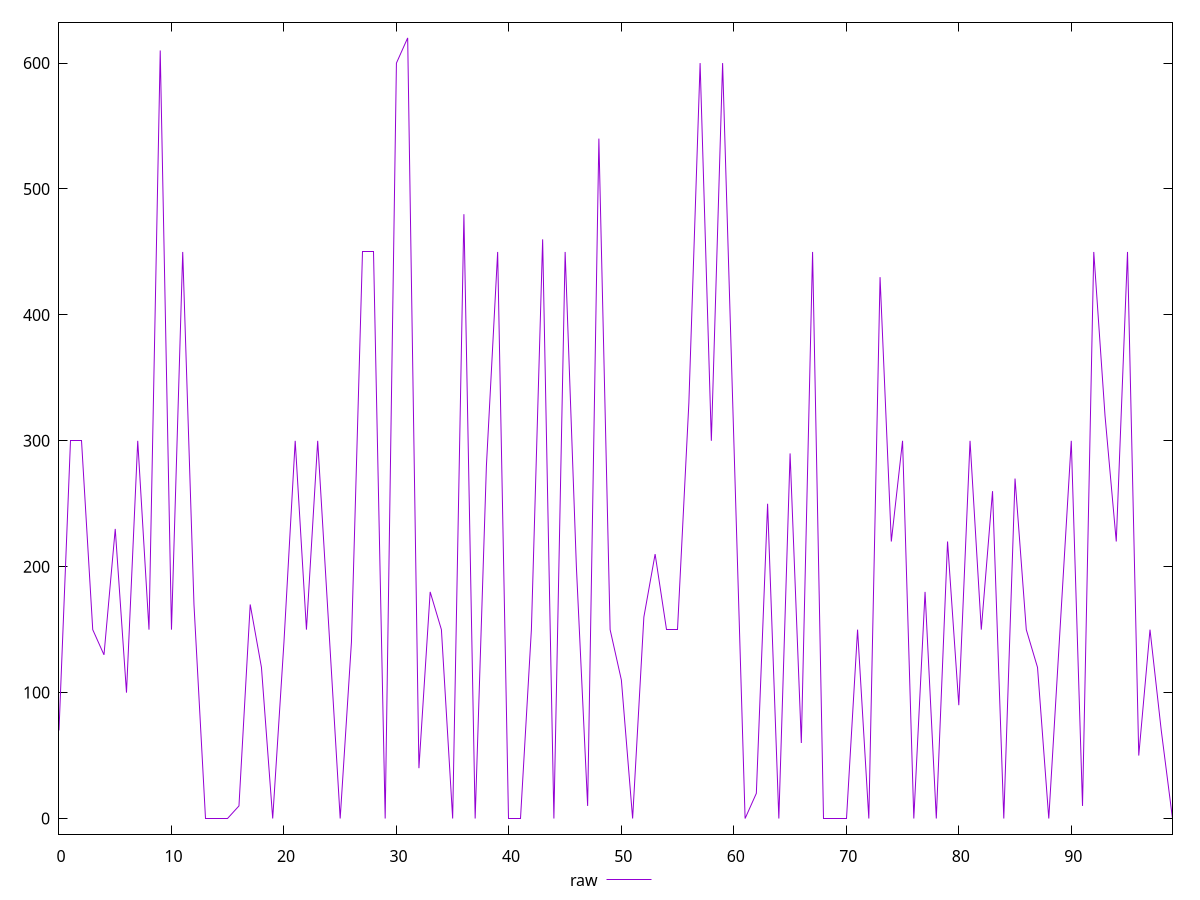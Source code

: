 reset

$raw <<EOF
0 70
1 300
2 300
3 150
4 130
5 230
6 100
7 300
8 150
9 610
10 150
11 450
12 170
13 0
14 0
15 0
16 10
17 170
18 120
19 0
20 140
21 300
22 150
23 300
24 150
25 0
26 140
27 450
28 450
29 0
30 600
31 620
32 40
33 180
34 150
35 0
36 480
37 0
38 280
39 450
40 0
41 0
42 150
43 460
44 0
45 450
46 200
47 10
48 540
49 150
50 110
51 0
52 160
53 210
54 150
55 150
56 330
57 600
58 300
59 600
60 300
61 0
62 20
63 250
64 0
65 290
66 60
67 450
68 0
69 0
70 0
71 150
72 0
73 430
74 220
75 300
76 0
77 180
78 0
79 220
80 90
81 300
82 150
83 260
84 0
85 270
86 150
87 120
88 0
89 150
90 300
91 10
92 450
93 320
94 220
95 450
96 50
97 150
98 70
99 0
EOF

set key outside below
set xrange [0:99]
set yrange [-12.4:632.4]
set trange [-12.4:632.4]
set terminal svg size 640, 500 enhanced background rgb 'white'
set output "report_00013_2021-02-09T12-04-24.940Z/unused-css-rules/samples/pages/raw/values.svg"

plot $raw title "raw" with line

reset
